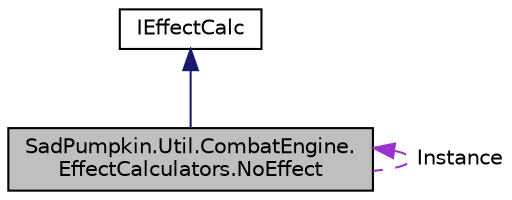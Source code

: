 digraph "SadPumpkin.Util.CombatEngine.EffectCalculators.NoEffect"
{
 // LATEX_PDF_SIZE
  edge [fontname="Helvetica",fontsize="10",labelfontname="Helvetica",labelfontsize="10"];
  node [fontname="Helvetica",fontsize="10",shape=record];
  Node1 [label="SadPumpkin.Util.CombatEngine.\lEffectCalculators.NoEffect",height=0.2,width=0.4,color="black", fillcolor="grey75", style="filled", fontcolor="black",tooltip="Implementation of Effect calculator with no Effect."];
  Node2 -> Node1 [dir="back",color="midnightblue",fontsize="10",style="solid",fontname="Helvetica"];
  Node2 [label="IEffectCalc",height=0.2,width=0.4,color="black", fillcolor="white", style="filled",URL="$interface_sad_pumpkin_1_1_util_1_1_combat_engine_1_1_effect_calculators_1_1_i_effect_calc.html",tooltip="Interface defining the Effect of an Action."];
  Node1 -> Node1 [dir="back",color="darkorchid3",fontsize="10",style="dashed",label=" Instance" ,fontname="Helvetica"];
}
